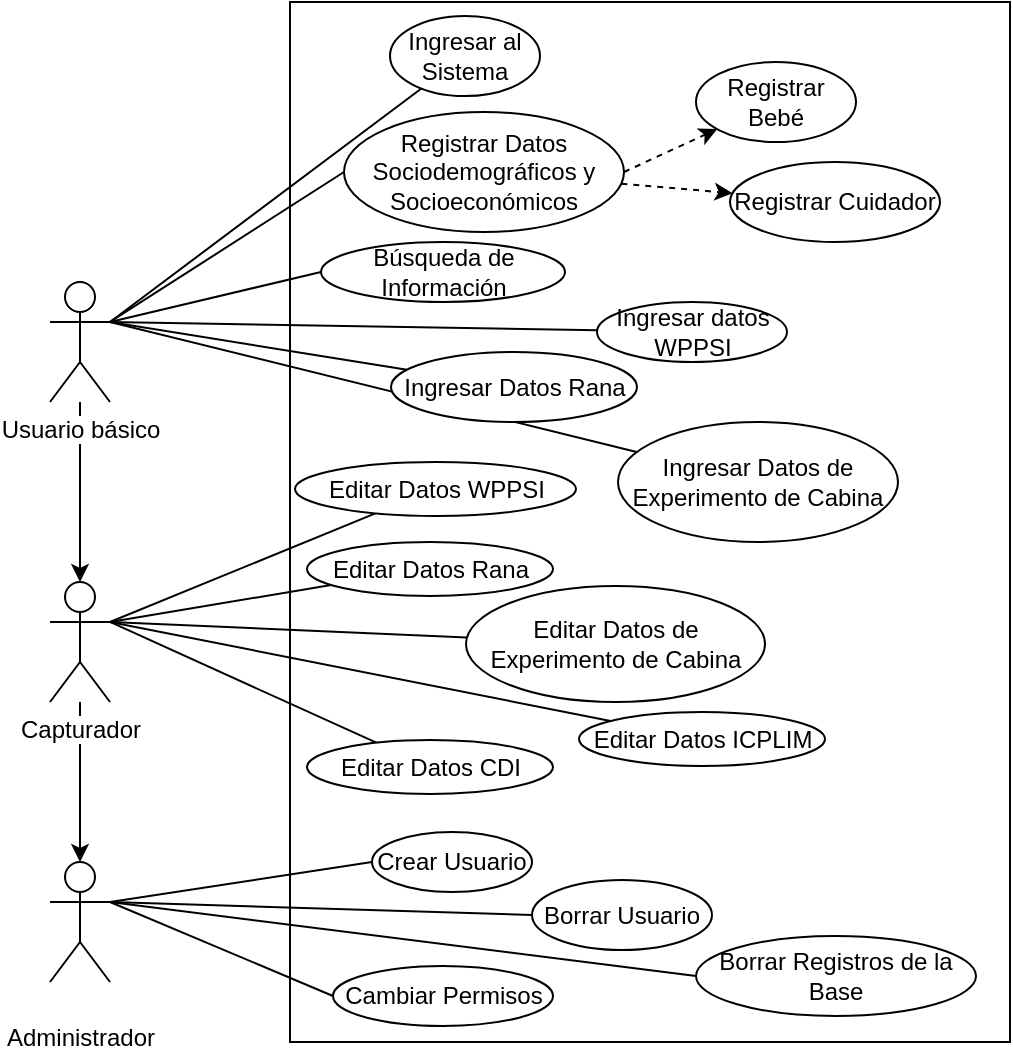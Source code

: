 <mxfile version="12.6.1" type="device"><diagram id="R7i6attSzrLfg17djv1d" name="Page-1"><mxGraphModel dx="971" dy="492" grid="0" gridSize="10" guides="1" tooltips="1" connect="1" arrows="1" fold="1" page="1" pageScale="1" pageWidth="850" pageHeight="1100" math="0" shadow="0"><root><mxCell id="0"/><mxCell id="1" parent="0"/><mxCell id="PVTjVxrQ7BgFcHX0pEz2-8" value="" style="rounded=0;whiteSpace=wrap;html=1;" vertex="1" parent="1"><mxGeometry x="210" y="10" width="360" height="520" as="geometry"/></mxCell><mxCell id="PVTjVxrQ7BgFcHX0pEz2-41" style="edgeStyle=none;rounded=0;orthogonalLoop=1;jettySize=auto;html=1;exitX=1;exitY=0.333;exitDx=0;exitDy=0;exitPerimeter=0;endArrow=none;endFill=0;" edge="1" parent="1" source="PVTjVxrQ7BgFcHX0pEz2-1" target="PVTjVxrQ7BgFcHX0pEz2-38"><mxGeometry relative="1" as="geometry"/></mxCell><mxCell id="PVTjVxrQ7BgFcHX0pEz2-12" style="edgeStyle=none;rounded=0;orthogonalLoop=1;jettySize=auto;html=1;exitX=1;exitY=0.333;exitDx=0;exitDy=0;exitPerimeter=0;endArrow=none;endFill=0;" edge="1" parent="1" source="PVTjVxrQ7BgFcHX0pEz2-1" target="PVTjVxrQ7BgFcHX0pEz2-9"><mxGeometry relative="1" as="geometry"/></mxCell><mxCell id="PVTjVxrQ7BgFcHX0pEz2-24" style="edgeStyle=none;rounded=0;orthogonalLoop=1;jettySize=auto;html=1;exitX=1;exitY=0.333;exitDx=0;exitDy=0;exitPerimeter=0;entryX=0;entryY=0.5;entryDx=0;entryDy=0;endArrow=none;endFill=0;" edge="1" parent="1" source="PVTjVxrQ7BgFcHX0pEz2-1" target="PVTjVxrQ7BgFcHX0pEz2-23"><mxGeometry relative="1" as="geometry"/></mxCell><mxCell id="PVTjVxrQ7BgFcHX0pEz2-13" style="edgeStyle=none;rounded=0;orthogonalLoop=1;jettySize=auto;html=1;exitX=1;exitY=0.333;exitDx=0;exitDy=0;exitPerimeter=0;entryX=0;entryY=0.5;entryDx=0;entryDy=0;endArrow=none;endFill=0;" edge="1" parent="1" source="PVTjVxrQ7BgFcHX0pEz2-2" target="PVTjVxrQ7BgFcHX0pEz2-10"><mxGeometry relative="1" as="geometry"/></mxCell><mxCell id="PVTjVxrQ7BgFcHX0pEz2-18" style="edgeStyle=none;rounded=0;orthogonalLoop=1;jettySize=auto;html=1;entryX=0;entryY=0.5;entryDx=0;entryDy=0;endArrow=none;endFill=0;exitX=1;exitY=0.333;exitDx=0;exitDy=0;exitPerimeter=0;" edge="1" parent="1" source="PVTjVxrQ7BgFcHX0pEz2-2" target="PVTjVxrQ7BgFcHX0pEz2-17"><mxGeometry relative="1" as="geometry"><mxPoint x="170" y="320" as="sourcePoint"/></mxGeometry></mxCell><mxCell id="PVTjVxrQ7BgFcHX0pEz2-22" style="edgeStyle=none;rounded=0;orthogonalLoop=1;jettySize=auto;html=1;exitX=1;exitY=0.333;exitDx=0;exitDy=0;exitPerimeter=0;entryX=0;entryY=0.5;entryDx=0;entryDy=0;endArrow=none;endFill=0;" edge="1" parent="1" source="PVTjVxrQ7BgFcHX0pEz2-2" target="PVTjVxrQ7BgFcHX0pEz2-21"><mxGeometry relative="1" as="geometry"/></mxCell><mxCell id="PVTjVxrQ7BgFcHX0pEz2-9" value="Ingresar al Sistema" style="ellipse;whiteSpace=wrap;html=1;" vertex="1" parent="1"><mxGeometry x="260" y="17" width="75" height="40" as="geometry"/></mxCell><mxCell id="PVTjVxrQ7BgFcHX0pEz2-10" value="Crear Usuario" style="ellipse;whiteSpace=wrap;html=1;" vertex="1" parent="1"><mxGeometry x="251" y="425" width="80" height="30" as="geometry"/></mxCell><mxCell id="PVTjVxrQ7BgFcHX0pEz2-11" value="Registrar Bebé" style="ellipse;whiteSpace=wrap;html=1;" vertex="1" parent="1"><mxGeometry x="413" y="40" width="80" height="40" as="geometry"/></mxCell><mxCell id="PVTjVxrQ7BgFcHX0pEz2-14" value="Registrar Cuidador" style="ellipse;whiteSpace=wrap;html=1;" vertex="1" parent="1"><mxGeometry x="430" y="90" width="105" height="40" as="geometry"/></mxCell><mxCell id="PVTjVxrQ7BgFcHX0pEz2-17" value="Cambiar Permisos" style="ellipse;whiteSpace=wrap;html=1;" vertex="1" parent="1"><mxGeometry x="231.5" y="492" width="110" height="30" as="geometry"/></mxCell><mxCell id="PVTjVxrQ7BgFcHX0pEz2-21" value="Borrar Registros de la Base" style="ellipse;whiteSpace=wrap;html=1;" vertex="1" parent="1"><mxGeometry x="413" y="477" width="140" height="40" as="geometry"/></mxCell><mxCell id="PVTjVxrQ7BgFcHX0pEz2-23" value="Búsqueda de Información" style="ellipse;whiteSpace=wrap;html=1;" vertex="1" parent="1"><mxGeometry x="225.5" y="130" width="122" height="30" as="geometry"/></mxCell><mxCell id="PVTjVxrQ7BgFcHX0pEz2-27" value="" style="endArrow=classic;html=1;" edge="1" parent="1" source="PVTjVxrQ7BgFcHX0pEz2-1" target="PVTjVxrQ7BgFcHX0pEz2-4"><mxGeometry width="50" height="50" relative="1" as="geometry"><mxPoint x="105" y="190" as="sourcePoint"/><mxPoint x="105" y="241" as="targetPoint"/></mxGeometry></mxCell><mxCell id="PVTjVxrQ7BgFcHX0pEz2-28" value="" style="endArrow=classic;html=1;" edge="1" parent="1" source="PVTjVxrQ7BgFcHX0pEz2-4" target="PVTjVxrQ7BgFcHX0pEz2-2"><mxGeometry width="50" height="50" relative="1" as="geometry"><mxPoint x="115" y="200" as="sourcePoint"/><mxPoint x="115" y="251" as="targetPoint"/></mxGeometry></mxCell><mxCell id="PVTjVxrQ7BgFcHX0pEz2-32" style="edgeStyle=none;rounded=0;orthogonalLoop=1;jettySize=auto;html=1;exitX=1;exitY=0.333;exitDx=0;exitDy=0;exitPerimeter=0;entryX=0;entryY=0.5;entryDx=0;entryDy=0;endArrow=none;endFill=0;" edge="1" parent="1" source="PVTjVxrQ7BgFcHX0pEz2-1" target="PVTjVxrQ7BgFcHX0pEz2-31"><mxGeometry relative="1" as="geometry"/></mxCell><mxCell id="PVTjVxrQ7BgFcHX0pEz2-44" style="edgeStyle=none;rounded=0;orthogonalLoop=1;jettySize=auto;html=1;exitX=1;exitY=0.333;exitDx=0;exitDy=0;exitPerimeter=0;endArrow=none;endFill=0;" edge="1" parent="1" source="PVTjVxrQ7BgFcHX0pEz2-1" target="PVTjVxrQ7BgFcHX0pEz2-43"><mxGeometry relative="1" as="geometry"/></mxCell><mxCell id="PVTjVxrQ7BgFcHX0pEz2-46" style="edgeStyle=none;rounded=0;orthogonalLoop=1;jettySize=auto;html=1;exitX=1;exitY=0.333;exitDx=0;exitDy=0;exitPerimeter=0;endArrow=none;endFill=0;" edge="1" parent="1" source="PVTjVxrQ7BgFcHX0pEz2-1" target="PVTjVxrQ7BgFcHX0pEz2-45"><mxGeometry relative="1" as="geometry"/></mxCell><mxCell id="PVTjVxrQ7BgFcHX0pEz2-1" value="Usuario básico" style="shape=umlActor;verticalLabelPosition=bottom;labelBackgroundColor=#ffffff;verticalAlign=top;html=1;outlineConnect=0;" vertex="1" parent="1"><mxGeometry x="90" y="150" width="30" height="60" as="geometry"/></mxCell><mxCell id="PVTjVxrQ7BgFcHX0pEz2-30" style="edgeStyle=none;rounded=0;orthogonalLoop=1;jettySize=auto;html=1;exitX=1;exitY=0.333;exitDx=0;exitDy=0;exitPerimeter=0;endArrow=none;endFill=0;" edge="1" parent="1" source="PVTjVxrQ7BgFcHX0pEz2-4" target="PVTjVxrQ7BgFcHX0pEz2-29"><mxGeometry relative="1" as="geometry"/></mxCell><mxCell id="PVTjVxrQ7BgFcHX0pEz2-52" style="edgeStyle=none;rounded=0;orthogonalLoop=1;jettySize=auto;html=1;exitX=1;exitY=0.333;exitDx=0;exitDy=0;exitPerimeter=0;endArrow=none;endFill=0;" edge="1" parent="1" source="PVTjVxrQ7BgFcHX0pEz2-4" target="PVTjVxrQ7BgFcHX0pEz2-48"><mxGeometry relative="1" as="geometry"/></mxCell><mxCell id="PVTjVxrQ7BgFcHX0pEz2-53" style="edgeStyle=none;rounded=0;orthogonalLoop=1;jettySize=auto;html=1;exitX=1;exitY=0.333;exitDx=0;exitDy=0;exitPerimeter=0;endArrow=none;endFill=0;" edge="1" parent="1" source="PVTjVxrQ7BgFcHX0pEz2-4" target="PVTjVxrQ7BgFcHX0pEz2-49"><mxGeometry relative="1" as="geometry"/></mxCell><mxCell id="PVTjVxrQ7BgFcHX0pEz2-54" style="edgeStyle=none;rounded=0;orthogonalLoop=1;jettySize=auto;html=1;exitX=1;exitY=0.333;exitDx=0;exitDy=0;exitPerimeter=0;endArrow=none;endFill=0;" edge="1" parent="1" source="PVTjVxrQ7BgFcHX0pEz2-4" target="PVTjVxrQ7BgFcHX0pEz2-50"><mxGeometry relative="1" as="geometry"/></mxCell><mxCell id="PVTjVxrQ7BgFcHX0pEz2-55" style="edgeStyle=none;rounded=0;orthogonalLoop=1;jettySize=auto;html=1;exitX=1;exitY=0.333;exitDx=0;exitDy=0;exitPerimeter=0;endArrow=none;endFill=0;" edge="1" parent="1" source="PVTjVxrQ7BgFcHX0pEz2-4" target="PVTjVxrQ7BgFcHX0pEz2-51"><mxGeometry relative="1" as="geometry"/></mxCell><mxCell id="PVTjVxrQ7BgFcHX0pEz2-4" value="Capturador" style="shape=umlActor;verticalLabelPosition=bottom;labelBackgroundColor=#ffffff;verticalAlign=top;html=1;outlineConnect=0;" vertex="1" parent="1"><mxGeometry x="90" y="300" width="30" height="60" as="geometry"/></mxCell><mxCell id="PVTjVxrQ7BgFcHX0pEz2-34" style="edgeStyle=none;rounded=0;orthogonalLoop=1;jettySize=auto;html=1;exitX=1;exitY=0.333;exitDx=0;exitDy=0;exitPerimeter=0;entryX=0;entryY=0.5;entryDx=0;entryDy=0;endArrow=none;endFill=0;" edge="1" parent="1" source="PVTjVxrQ7BgFcHX0pEz2-2" target="PVTjVxrQ7BgFcHX0pEz2-33"><mxGeometry relative="1" as="geometry"/></mxCell><mxCell id="PVTjVxrQ7BgFcHX0pEz2-2" value="&lt;br&gt;Administrador" style="shape=umlActor;verticalLabelPosition=bottom;labelBackgroundColor=#ffffff;verticalAlign=top;html=1;outlineConnect=0;" vertex="1" parent="1"><mxGeometry x="90" y="440" width="30" height="60" as="geometry"/></mxCell><mxCell id="PVTjVxrQ7BgFcHX0pEz2-29" value="Editar Datos WPPSI" style="ellipse;whiteSpace=wrap;html=1;" vertex="1" parent="1"><mxGeometry x="212.5" y="240" width="140.5" height="27" as="geometry"/></mxCell><mxCell id="PVTjVxrQ7BgFcHX0pEz2-35" style="edgeStyle=none;rounded=0;orthogonalLoop=1;jettySize=auto;html=1;exitX=1;exitY=0.5;exitDx=0;exitDy=0;endArrow=classic;endFill=1;dashed=1;" edge="1" parent="1" source="PVTjVxrQ7BgFcHX0pEz2-31" target="PVTjVxrQ7BgFcHX0pEz2-11"><mxGeometry relative="1" as="geometry"/></mxCell><mxCell id="PVTjVxrQ7BgFcHX0pEz2-31" value="Registrar Datos Sociodemográficos y Socioeconómicos" style="ellipse;whiteSpace=wrap;html=1;" vertex="1" parent="1"><mxGeometry x="237" y="65" width="140" height="60" as="geometry"/></mxCell><mxCell id="PVTjVxrQ7BgFcHX0pEz2-33" value="Borrar Usuario" style="ellipse;whiteSpace=wrap;html=1;" vertex="1" parent="1"><mxGeometry x="331" y="449" width="90" height="35" as="geometry"/></mxCell><mxCell id="PVTjVxrQ7BgFcHX0pEz2-36" style="edgeStyle=none;rounded=0;orthogonalLoop=1;jettySize=auto;html=1;endArrow=classic;endFill=1;dashed=1;" edge="1" parent="1" source="PVTjVxrQ7BgFcHX0pEz2-31" target="PVTjVxrQ7BgFcHX0pEz2-14"><mxGeometry relative="1" as="geometry"><mxPoint x="357.5" y="100" as="sourcePoint"/><mxPoint x="410" y="100" as="targetPoint"/></mxGeometry></mxCell><mxCell id="PVTjVxrQ7BgFcHX0pEz2-38" value="Ingresar datos WPPSI" style="ellipse;whiteSpace=wrap;html=1;" vertex="1" parent="1"><mxGeometry x="363.5" y="160" width="95" height="30" as="geometry"/></mxCell><mxCell id="PVTjVxrQ7BgFcHX0pEz2-43" value="Ingresar Datos Rana" style="ellipse;whiteSpace=wrap;html=1;" vertex="1" parent="1"><mxGeometry x="260.5" y="185" width="123" height="35" as="geometry"/></mxCell><mxCell id="PVTjVxrQ7BgFcHX0pEz2-45" value="Ingresar Datos de Experimento de Cabina" style="ellipse;whiteSpace=wrap;html=1;" vertex="1" parent="1"><mxGeometry x="374" y="220" width="140" height="60" as="geometry"/></mxCell><mxCell id="PVTjVxrQ7BgFcHX0pEz2-48" value="Editar Datos Rana" style="ellipse;whiteSpace=wrap;html=1;" vertex="1" parent="1"><mxGeometry x="218.5" y="280" width="123" height="27" as="geometry"/></mxCell><mxCell id="PVTjVxrQ7BgFcHX0pEz2-49" value="Editar Datos de Experimento de Cabina" style="ellipse;whiteSpace=wrap;html=1;" vertex="1" parent="1"><mxGeometry x="298" y="302" width="149.5" height="58" as="geometry"/></mxCell><mxCell id="PVTjVxrQ7BgFcHX0pEz2-50" value="Editar Datos ICPLIM" style="ellipse;whiteSpace=wrap;html=1;" vertex="1" parent="1"><mxGeometry x="354.5" y="365" width="123" height="27" as="geometry"/></mxCell><mxCell id="PVTjVxrQ7BgFcHX0pEz2-51" value="Editar Datos CDI" style="ellipse;whiteSpace=wrap;html=1;" vertex="1" parent="1"><mxGeometry x="218.5" y="379" width="123" height="27" as="geometry"/></mxCell></root></mxGraphModel></diagram></mxfile>